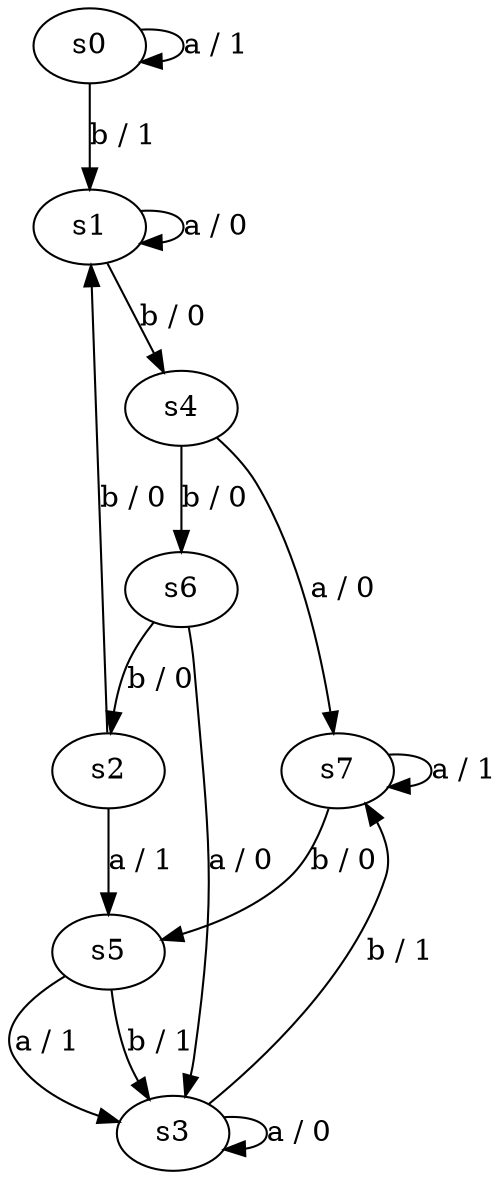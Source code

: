 digraph distinguishable {
	s0 -> s0 [label="a / 1"];
	s1 -> s1 [label="a / 0"];
	s2 -> s5 [label="a / 1"];
	s3 -> s3 [label="a / 0"];
	s4 -> s7 [label="a / 0"];
	s5 -> s3 [label="a / 1"];
	s6 -> s3 [label="a / 0"];
	s7 -> s7 [label="a / 1"];

	s0 -> s1 [label="b / 1"];
	s1 -> s4 [label="b / 0"];
	s2 -> s1 [label="b / 0"];
	s3 -> s7 [label="b / 1"];
	s4 -> s6 [label="b / 0"];
	s5 -> s3 [label="b / 1"];
	s6 -> s2 [label="b / 0"];
	s7 -> s5 [label="b / 0"];
}
